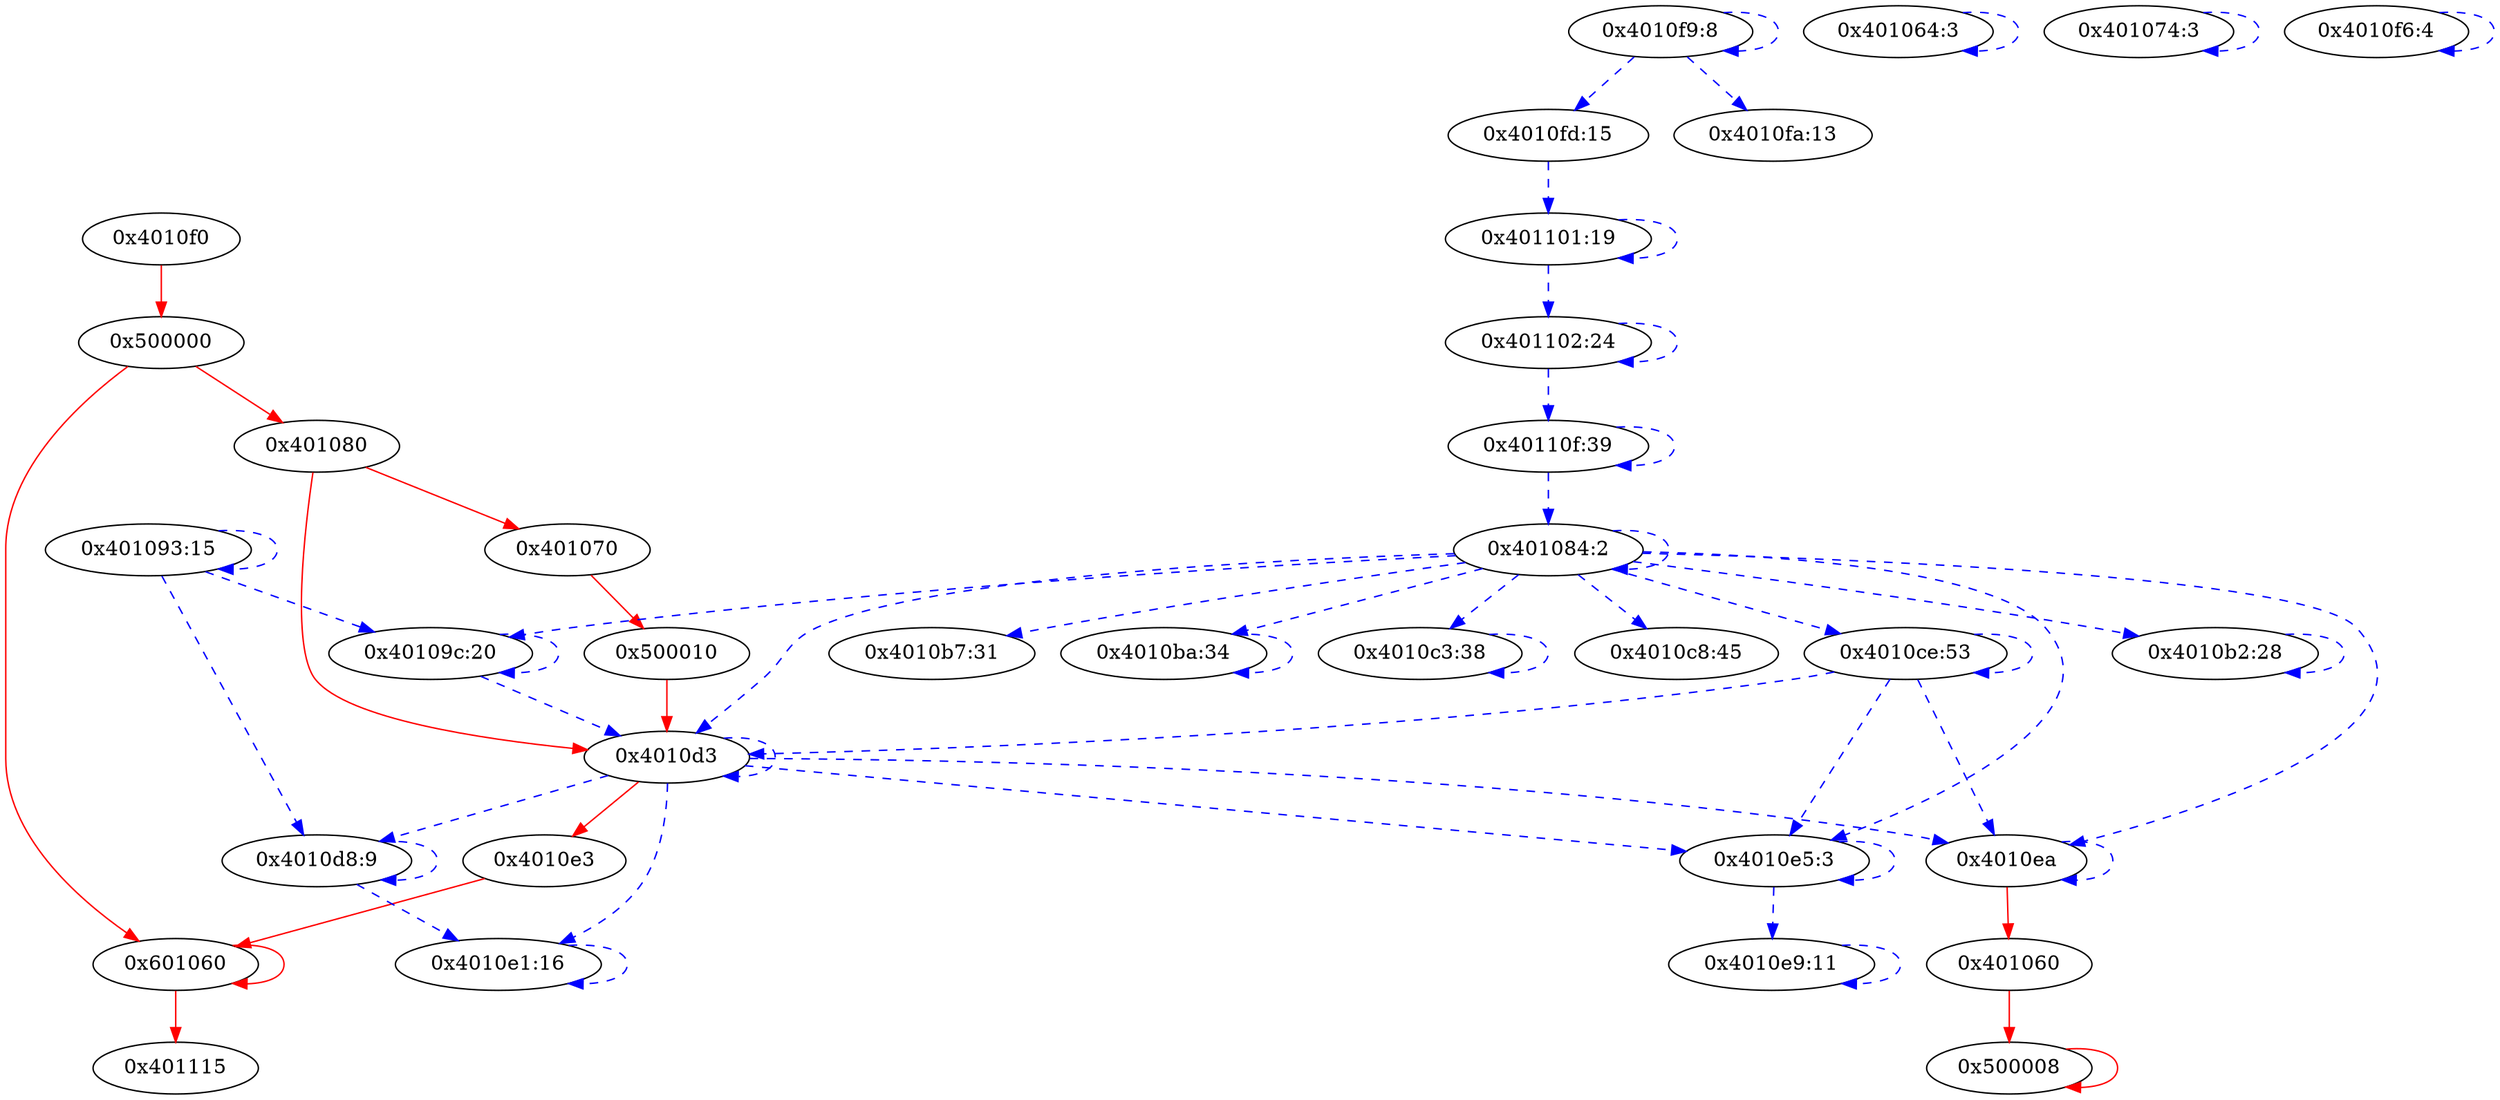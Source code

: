 digraph {
"4010f0" [label="0x4010f0"];
500000 [label="0x500000"];
401080 [label="0x401080"];
401070 [label="0x401070"];
500010 [label="0x500010"];
"4010d3" [label="0x4010d3"];
"4010e3" [label="0x4010e3"];
"4010ea" [label="0x4010ea"];
601060 [label="0x601060"];
401060 [label="0x401060"];
500008 [label="0x500008"];
401115 [label="0x401115"];
401064 [label="0x401064:3"];
401074 [label="0x401074:3"];
"4010e5" [label="0x4010e5:3"];
"4010d8" [label="0x4010d8:9"];
"4010e1" [label="0x4010e1:16"];
"4010e9" [label="0x4010e9:11"];
401084 [label="0x401084:2"];
"40109c" [label="0x40109c:20"];
"4010b2" [label="0x4010b2:28"];
"4010b7" [label="0x4010b7:31"];
"4010ba" [label="0x4010ba:34"];
"4010c3" [label="0x4010c3:38"];
"4010c8" [label="0x4010c8:45"];
"4010ce" [label="0x4010ce:53"];
401093 [label="0x401093:15"];
"4010f6" [label="0x4010f6:4"];
"4010f9" [label="0x4010f9:8"];
"4010fa" [label="0x4010fa:13"];
"4010fd" [label="0x4010fd:15"];
401101 [label="0x401101:19"];
401102 [label="0x401102:24"];
"40110f" [label="0x40110f:39"];
"4010f0" -> 500000 [type=control, color=red, style=solid];
500000 -> 401080 [type=control, color=red, style=solid];
500000 -> 601060 [type=control, color=red, style=solid];
401080 -> 401070 [type=control, color=red, style=solid];
401080 -> "4010d3" [type=control, color=red, style=solid];
401070 -> 500010 [type=control, color=red, style=solid];
500010 -> "4010d3" [type=control, color=red, style=solid];
"4010d3" -> "4010e3" [type=control, color=red, style=solid];
"4010d3" -> "4010ea" [type=data, color=blue, style=dashed];
"4010d3" -> "4010d3" [type=data, color=blue, style=dashed];
"4010d3" -> "4010e5" [type=data, color=blue, style=dashed];
"4010d3" -> "4010d8" [type=data, color=blue, style=dashed];
"4010d3" -> "4010e1" [type=data, color=blue, style=dashed];
"4010e3" -> 601060 [type=control, color=red, style=solid];
"4010ea" -> 401060 [type=control, color=red, style=solid];
"4010ea" -> "4010ea" [type=data, color=blue, style=dashed];
601060 -> 601060 [type=control, color=red, style=solid];
601060 -> 401115 [type=control, color=red, style=solid];
401060 -> 500008 [type=control, color=red, style=solid];
500008 -> 500008 [type=control, color=red, style=solid];
401064 -> 401064 [type=data, color=blue, style=dashed];
401074 -> 401074 [type=data, color=blue, style=dashed];
"4010e5" -> "4010e5" [type=data, color=blue, style=dashed];
"4010e5" -> "4010e9" [type=data, color=blue, style=dashed];
"4010d8" -> "4010d8" [type=data, color=blue, style=dashed];
"4010d8" -> "4010e1" [type=data, color=blue, style=dashed];
"4010e1" -> "4010e1" [type=data, color=blue, style=dashed];
"4010e9" -> "4010e9" [type=data, color=blue, style=dashed];
401084 -> 401084 [type=data, color=blue, style=dashed];
401084 -> "40109c" [type=data, color=blue, style=dashed];
401084 -> "4010b2" [type=data, color=blue, style=dashed];
401084 -> "4010b7" [type=data, color=blue, style=dashed];
401084 -> "4010ba" [type=data, color=blue, style=dashed];
401084 -> "4010c3" [type=data, color=blue, style=dashed];
401084 -> "4010c8" [type=data, color=blue, style=dashed];
401084 -> "4010ce" [type=data, color=blue, style=dashed];
401084 -> "4010d3" [type=data, color=blue, style=dashed];
401084 -> "4010e5" [type=data, color=blue, style=dashed];
401084 -> "4010ea" [type=data, color=blue, style=dashed];
"40109c" -> "40109c" [type=data, color=blue, style=dashed];
"40109c" -> "4010d3" [type=data, color=blue, style=dashed];
"4010b2" -> "4010b2" [type=data, color=blue, style=dashed];
"4010ba" -> "4010ba" [type=data, color=blue, style=dashed];
"4010c3" -> "4010c3" [type=data, color=blue, style=dashed];
"4010ce" -> "4010ce" [type=data, color=blue, style=dashed];
"4010ce" -> "4010d3" [type=data, color=blue, style=dashed];
"4010ce" -> "4010e5" [type=data, color=blue, style=dashed];
"4010ce" -> "4010ea" [type=data, color=blue, style=dashed];
401093 -> 401093 [type=data, color=blue, style=dashed];
401093 -> "4010d8" [type=data, color=blue, style=dashed];
401093 -> "40109c" [type=data, color=blue, style=dashed];
"4010f6" -> "4010f6" [type=data, color=blue, style=dashed];
"4010f9" -> "4010f9" [type=data, color=blue, style=dashed];
"4010f9" -> "4010fa" [type=data, color=blue, style=dashed];
"4010f9" -> "4010fd" [type=data, color=blue, style=dashed];
"4010fd" -> 401101 [type=data, color=blue, style=dashed];
401101 -> 401101 [type=data, color=blue, style=dashed];
401101 -> 401102 [type=data, color=blue, style=dashed];
401102 -> 401102 [type=data, color=blue, style=dashed];
401102 -> "40110f" [type=data, color=blue, style=dashed];
"40110f" -> "40110f" [type=data, color=blue, style=dashed];
"40110f" -> 401084 [type=data, color=blue, style=dashed];
}
